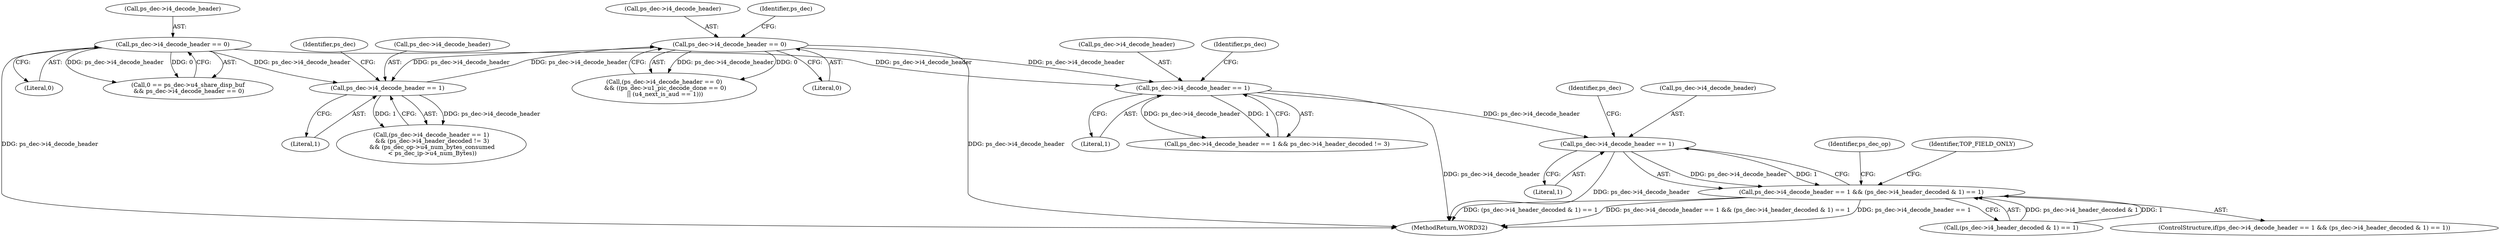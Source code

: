 digraph "0_Android_e86d3cfd2bc28dac421092106751e5638d54a848@pointer" {
"1002150" [label="(Call,ps_dec->i4_decode_header == 1)"];
"1001817" [label="(Call,ps_dec->i4_decode_header == 1)"];
"1001474" [label="(Call,ps_dec->i4_decode_header == 0)"];
"1001452" [label="(Call,ps_dec->i4_decode_header == 1)"];
"1000367" [label="(Call,ps_dec->i4_decode_header == 0)"];
"1002149" [label="(Call,ps_dec->i4_decode_header == 1 && (ps_dec->i4_header_decoded & 1) == 1)"];
"1002158" [label="(Identifier,ps_dec)"];
"1001824" [label="(Identifier,ps_dec)"];
"1001453" [label="(Call,ps_dec->i4_decode_header)"];
"1001460" [label="(Identifier,ps_dec)"];
"1001821" [label="(Literal,1)"];
"1002272" [label="(MethodReturn,WORD32)"];
"1002148" [label="(ControlStructure,if(ps_dec->i4_decode_header == 1 && (ps_dec->i4_header_decoded & 1) == 1))"];
"1001452" [label="(Call,ps_dec->i4_decode_header == 1)"];
"1001473" [label="(Call,(ps_dec->i4_decode_header == 0)\n && ((ps_dec->u1_pic_decode_done == 0)\n || (u4_next_is_aud == 1)))"];
"1001451" [label="(Call,(ps_dec->i4_decode_header == 1)\n && (ps_dec->i4_header_decoded != 3)\n && (ps_dec_op->u4_num_bytes_consumed\n < ps_dec_ip->u4_num_Bytes))"];
"1001456" [label="(Literal,1)"];
"1002154" [label="(Literal,1)"];
"1002165" [label="(Identifier,ps_dec_op)"];
"1001816" [label="(Call,ps_dec->i4_decode_header == 1 && ps_dec->i4_header_decoded != 3)"];
"1002151" [label="(Call,ps_dec->i4_decode_header)"];
"1002207" [label="(Identifier,TOP_FIELD_ONLY)"];
"1001474" [label="(Call,ps_dec->i4_decode_header == 0)"];
"1001818" [label="(Call,ps_dec->i4_decode_header)"];
"1001482" [label="(Identifier,ps_dec)"];
"1001478" [label="(Literal,0)"];
"1000367" [label="(Call,ps_dec->i4_decode_header == 0)"];
"1002150" [label="(Call,ps_dec->i4_decode_header == 1)"];
"1000371" [label="(Literal,0)"];
"1001817" [label="(Call,ps_dec->i4_decode_header == 1)"];
"1000361" [label="(Call,0 == ps_dec->u4_share_disp_buf\n && ps_dec->i4_decode_header == 0)"];
"1002155" [label="(Call,(ps_dec->i4_header_decoded & 1) == 1)"];
"1000368" [label="(Call,ps_dec->i4_decode_header)"];
"1001475" [label="(Call,ps_dec->i4_decode_header)"];
"1002149" [label="(Call,ps_dec->i4_decode_header == 1 && (ps_dec->i4_header_decoded & 1) == 1)"];
"1002150" -> "1002149"  [label="AST: "];
"1002150" -> "1002154"  [label="CFG: "];
"1002151" -> "1002150"  [label="AST: "];
"1002154" -> "1002150"  [label="AST: "];
"1002158" -> "1002150"  [label="CFG: "];
"1002149" -> "1002150"  [label="CFG: "];
"1002150" -> "1002272"  [label="DDG: ps_dec->i4_decode_header"];
"1002150" -> "1002149"  [label="DDG: ps_dec->i4_decode_header"];
"1002150" -> "1002149"  [label="DDG: 1"];
"1001817" -> "1002150"  [label="DDG: ps_dec->i4_decode_header"];
"1001817" -> "1001816"  [label="AST: "];
"1001817" -> "1001821"  [label="CFG: "];
"1001818" -> "1001817"  [label="AST: "];
"1001821" -> "1001817"  [label="AST: "];
"1001824" -> "1001817"  [label="CFG: "];
"1001816" -> "1001817"  [label="CFG: "];
"1001817" -> "1002272"  [label="DDG: ps_dec->i4_decode_header"];
"1001817" -> "1001816"  [label="DDG: ps_dec->i4_decode_header"];
"1001817" -> "1001816"  [label="DDG: 1"];
"1001474" -> "1001817"  [label="DDG: ps_dec->i4_decode_header"];
"1000367" -> "1001817"  [label="DDG: ps_dec->i4_decode_header"];
"1001474" -> "1001473"  [label="AST: "];
"1001474" -> "1001478"  [label="CFG: "];
"1001475" -> "1001474"  [label="AST: "];
"1001478" -> "1001474"  [label="AST: "];
"1001482" -> "1001474"  [label="CFG: "];
"1001473" -> "1001474"  [label="CFG: "];
"1001474" -> "1002272"  [label="DDG: ps_dec->i4_decode_header"];
"1001474" -> "1001452"  [label="DDG: ps_dec->i4_decode_header"];
"1001474" -> "1001473"  [label="DDG: ps_dec->i4_decode_header"];
"1001474" -> "1001473"  [label="DDG: 0"];
"1001452" -> "1001474"  [label="DDG: ps_dec->i4_decode_header"];
"1001452" -> "1001451"  [label="AST: "];
"1001452" -> "1001456"  [label="CFG: "];
"1001453" -> "1001452"  [label="AST: "];
"1001456" -> "1001452"  [label="AST: "];
"1001460" -> "1001452"  [label="CFG: "];
"1001451" -> "1001452"  [label="CFG: "];
"1001452" -> "1001451"  [label="DDG: ps_dec->i4_decode_header"];
"1001452" -> "1001451"  [label="DDG: 1"];
"1000367" -> "1001452"  [label="DDG: ps_dec->i4_decode_header"];
"1000367" -> "1000361"  [label="AST: "];
"1000367" -> "1000371"  [label="CFG: "];
"1000368" -> "1000367"  [label="AST: "];
"1000371" -> "1000367"  [label="AST: "];
"1000361" -> "1000367"  [label="CFG: "];
"1000367" -> "1002272"  [label="DDG: ps_dec->i4_decode_header"];
"1000367" -> "1000361"  [label="DDG: ps_dec->i4_decode_header"];
"1000367" -> "1000361"  [label="DDG: 0"];
"1002149" -> "1002148"  [label="AST: "];
"1002149" -> "1002155"  [label="CFG: "];
"1002155" -> "1002149"  [label="AST: "];
"1002165" -> "1002149"  [label="CFG: "];
"1002207" -> "1002149"  [label="CFG: "];
"1002149" -> "1002272"  [label="DDG: ps_dec->i4_decode_header == 1"];
"1002149" -> "1002272"  [label="DDG: (ps_dec->i4_header_decoded & 1) == 1"];
"1002149" -> "1002272"  [label="DDG: ps_dec->i4_decode_header == 1 && (ps_dec->i4_header_decoded & 1) == 1"];
"1002155" -> "1002149"  [label="DDG: ps_dec->i4_header_decoded & 1"];
"1002155" -> "1002149"  [label="DDG: 1"];
}
